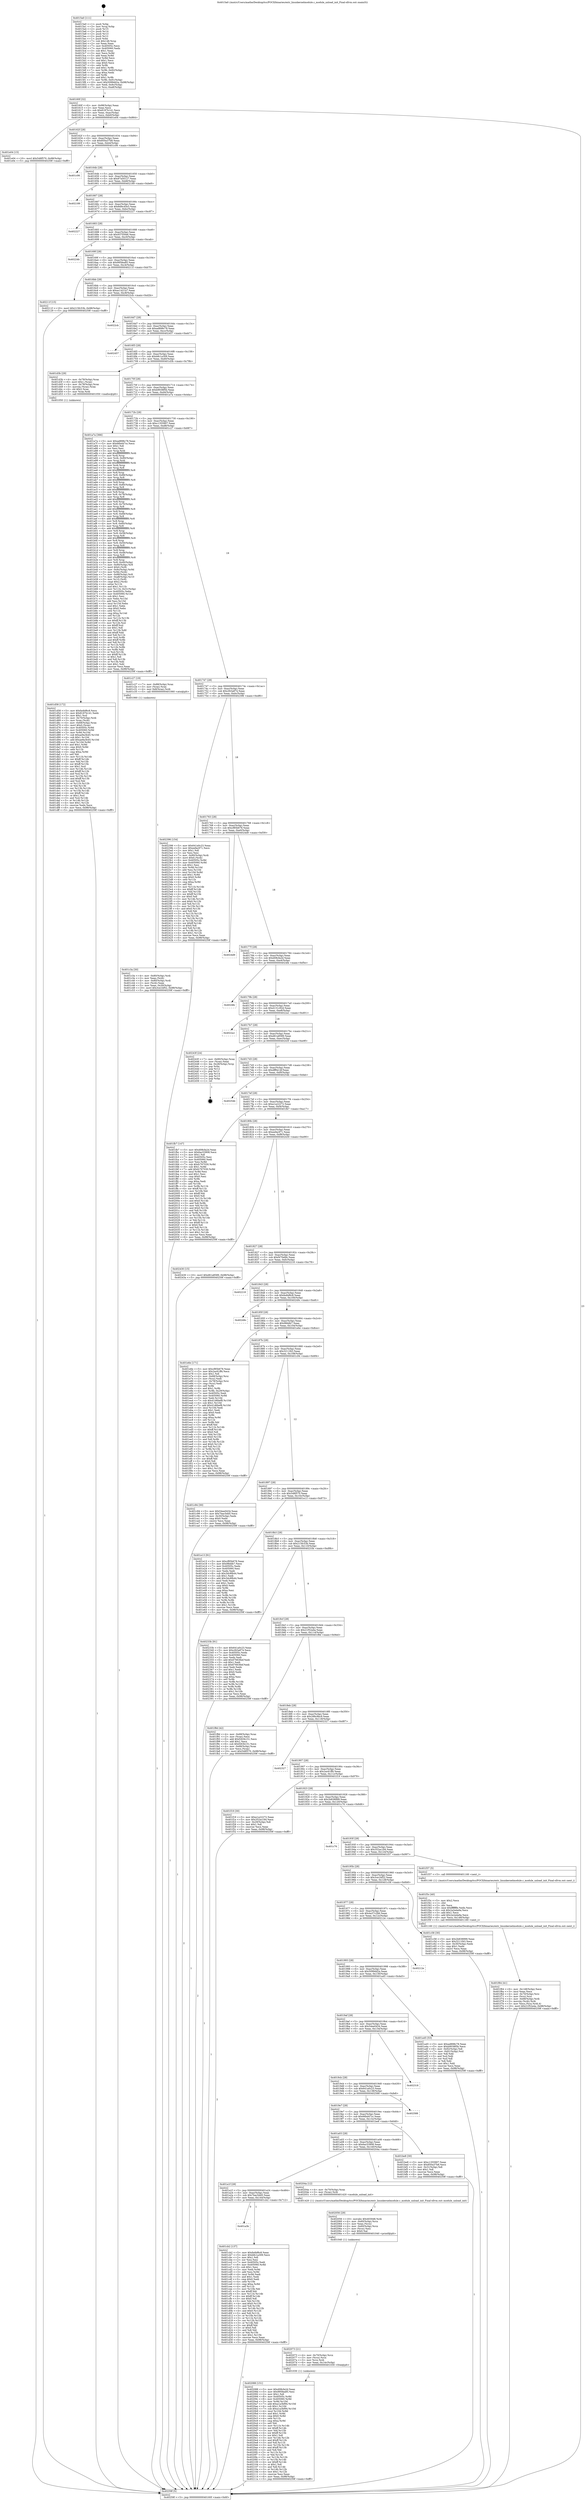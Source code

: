 digraph "0x4015a0" {
  label = "0x4015a0 (/mnt/c/Users/mathe/Desktop/tcc/POCII/binaries/extr_linuxkernelmodule.c_module_unload_init_Final-ollvm.out::main(0))"
  labelloc = "t"
  node[shape=record]

  Entry [label="",width=0.3,height=0.3,shape=circle,fillcolor=black,style=filled]
  "0x40160f" [label="{
     0x40160f [32]\l
     | [instrs]\l
     &nbsp;&nbsp;0x40160f \<+6\>: mov -0x98(%rbp),%eax\l
     &nbsp;&nbsp;0x401615 \<+2\>: mov %eax,%ecx\l
     &nbsp;&nbsp;0x401617 \<+6\>: sub $0x8187b141,%ecx\l
     &nbsp;&nbsp;0x40161d \<+6\>: mov %eax,-0xac(%rbp)\l
     &nbsp;&nbsp;0x401623 \<+6\>: mov %ecx,-0xb0(%rbp)\l
     &nbsp;&nbsp;0x401629 \<+6\>: je 0000000000401e04 \<main+0x864\>\l
  }"]
  "0x401e04" [label="{
     0x401e04 [15]\l
     | [instrs]\l
     &nbsp;&nbsp;0x401e04 \<+10\>: movl $0x548f570,-0x98(%rbp)\l
     &nbsp;&nbsp;0x401e0e \<+5\>: jmp 000000000040259f \<main+0xfff\>\l
  }"]
  "0x40162f" [label="{
     0x40162f [28]\l
     | [instrs]\l
     &nbsp;&nbsp;0x40162f \<+5\>: jmp 0000000000401634 \<main+0x94\>\l
     &nbsp;&nbsp;0x401634 \<+6\>: mov -0xac(%rbp),%eax\l
     &nbsp;&nbsp;0x40163a \<+5\>: sub $0x850a37b8,%eax\l
     &nbsp;&nbsp;0x40163f \<+6\>: mov %eax,-0xb4(%rbp)\l
     &nbsp;&nbsp;0x401645 \<+6\>: je 0000000000401c06 \<main+0x666\>\l
  }"]
  Exit [label="",width=0.3,height=0.3,shape=circle,fillcolor=black,style=filled,peripheries=2]
  "0x401c06" [label="{
     0x401c06\l
  }", style=dashed]
  "0x40164b" [label="{
     0x40164b [28]\l
     | [instrs]\l
     &nbsp;&nbsp;0x40164b \<+5\>: jmp 0000000000401650 \<main+0xb0\>\l
     &nbsp;&nbsp;0x401650 \<+6\>: mov -0xac(%rbp),%eax\l
     &nbsp;&nbsp;0x401656 \<+5\>: sub $0x87a50127,%eax\l
     &nbsp;&nbsp;0x40165b \<+6\>: mov %eax,-0xb8(%rbp)\l
     &nbsp;&nbsp;0x401661 \<+6\>: je 0000000000402189 \<main+0xbe9\>\l
  }"]
  "0x402088" [label="{
     0x402088 [151]\l
     | [instrs]\l
     &nbsp;&nbsp;0x402088 \<+5\>: mov $0xd08cfa2d,%eax\l
     &nbsp;&nbsp;0x40208d \<+5\>: mov $0x995fea85,%esi\l
     &nbsp;&nbsp;0x402092 \<+2\>: mov $0x1,%dl\l
     &nbsp;&nbsp;0x402094 \<+8\>: mov 0x40505c,%r8d\l
     &nbsp;&nbsp;0x40209c \<+8\>: mov 0x405060,%r9d\l
     &nbsp;&nbsp;0x4020a4 \<+3\>: mov %r8d,%r10d\l
     &nbsp;&nbsp;0x4020a7 \<+7\>: add $0xa1a3bf94,%r10d\l
     &nbsp;&nbsp;0x4020ae \<+4\>: sub $0x1,%r10d\l
     &nbsp;&nbsp;0x4020b2 \<+7\>: sub $0xa1a3bf94,%r10d\l
     &nbsp;&nbsp;0x4020b9 \<+4\>: imul %r10d,%r8d\l
     &nbsp;&nbsp;0x4020bd \<+4\>: and $0x1,%r8d\l
     &nbsp;&nbsp;0x4020c1 \<+4\>: cmp $0x0,%r8d\l
     &nbsp;&nbsp;0x4020c5 \<+4\>: sete %r11b\l
     &nbsp;&nbsp;0x4020c9 \<+4\>: cmp $0xa,%r9d\l
     &nbsp;&nbsp;0x4020cd \<+3\>: setl %bl\l
     &nbsp;&nbsp;0x4020d0 \<+3\>: mov %r11b,%r14b\l
     &nbsp;&nbsp;0x4020d3 \<+4\>: xor $0xff,%r14b\l
     &nbsp;&nbsp;0x4020d7 \<+3\>: mov %bl,%r15b\l
     &nbsp;&nbsp;0x4020da \<+4\>: xor $0xff,%r15b\l
     &nbsp;&nbsp;0x4020de \<+3\>: xor $0x1,%dl\l
     &nbsp;&nbsp;0x4020e1 \<+3\>: mov %r14b,%r12b\l
     &nbsp;&nbsp;0x4020e4 \<+4\>: and $0xff,%r12b\l
     &nbsp;&nbsp;0x4020e8 \<+3\>: and %dl,%r11b\l
     &nbsp;&nbsp;0x4020eb \<+3\>: mov %r15b,%r13b\l
     &nbsp;&nbsp;0x4020ee \<+4\>: and $0xff,%r13b\l
     &nbsp;&nbsp;0x4020f2 \<+2\>: and %dl,%bl\l
     &nbsp;&nbsp;0x4020f4 \<+3\>: or %r11b,%r12b\l
     &nbsp;&nbsp;0x4020f7 \<+3\>: or %bl,%r13b\l
     &nbsp;&nbsp;0x4020fa \<+3\>: xor %r13b,%r12b\l
     &nbsp;&nbsp;0x4020fd \<+3\>: or %r15b,%r14b\l
     &nbsp;&nbsp;0x402100 \<+4\>: xor $0xff,%r14b\l
     &nbsp;&nbsp;0x402104 \<+3\>: or $0x1,%dl\l
     &nbsp;&nbsp;0x402107 \<+3\>: and %dl,%r14b\l
     &nbsp;&nbsp;0x40210a \<+3\>: or %r14b,%r12b\l
     &nbsp;&nbsp;0x40210d \<+4\>: test $0x1,%r12b\l
     &nbsp;&nbsp;0x402111 \<+3\>: cmovne %esi,%eax\l
     &nbsp;&nbsp;0x402114 \<+6\>: mov %eax,-0x98(%rbp)\l
     &nbsp;&nbsp;0x40211a \<+5\>: jmp 000000000040259f \<main+0xfff\>\l
  }"]
  "0x402189" [label="{
     0x402189\l
  }", style=dashed]
  "0x401667" [label="{
     0x401667 [28]\l
     | [instrs]\l
     &nbsp;&nbsp;0x401667 \<+5\>: jmp 000000000040166c \<main+0xcc\>\l
     &nbsp;&nbsp;0x40166c \<+6\>: mov -0xac(%rbp),%eax\l
     &nbsp;&nbsp;0x401672 \<+5\>: sub $0x8d9c45e3,%eax\l
     &nbsp;&nbsp;0x401677 \<+6\>: mov %eax,-0xbc(%rbp)\l
     &nbsp;&nbsp;0x40167d \<+6\>: je 0000000000402227 \<main+0xc87\>\l
  }"]
  "0x402073" [label="{
     0x402073 [21]\l
     | [instrs]\l
     &nbsp;&nbsp;0x402073 \<+4\>: mov -0x70(%rbp),%rcx\l
     &nbsp;&nbsp;0x402077 \<+3\>: mov (%rcx),%rcx\l
     &nbsp;&nbsp;0x40207a \<+3\>: mov %rcx,%rdi\l
     &nbsp;&nbsp;0x40207d \<+6\>: mov %eax,-0x14c(%rbp)\l
     &nbsp;&nbsp;0x402083 \<+5\>: call 0000000000401030 \<free@plt\>\l
     | [calls]\l
     &nbsp;&nbsp;0x401030 \{1\} (unknown)\l
  }"]
  "0x402227" [label="{
     0x402227\l
  }", style=dashed]
  "0x401683" [label="{
     0x401683 [28]\l
     | [instrs]\l
     &nbsp;&nbsp;0x401683 \<+5\>: jmp 0000000000401688 \<main+0xe8\>\l
     &nbsp;&nbsp;0x401688 \<+6\>: mov -0xac(%rbp),%eax\l
     &nbsp;&nbsp;0x40168e \<+5\>: sub $0x937f30e6,%eax\l
     &nbsp;&nbsp;0x401693 \<+6\>: mov %eax,-0xc0(%rbp)\l
     &nbsp;&nbsp;0x401699 \<+6\>: je 000000000040224b \<main+0xcab\>\l
  }"]
  "0x402056" [label="{
     0x402056 [29]\l
     | [instrs]\l
     &nbsp;&nbsp;0x402056 \<+10\>: movabs $0x4030d6,%rdi\l
     &nbsp;&nbsp;0x402060 \<+4\>: mov -0x60(%rbp),%rcx\l
     &nbsp;&nbsp;0x402064 \<+2\>: mov %eax,(%rcx)\l
     &nbsp;&nbsp;0x402066 \<+4\>: mov -0x60(%rbp),%rcx\l
     &nbsp;&nbsp;0x40206a \<+2\>: mov (%rcx),%esi\l
     &nbsp;&nbsp;0x40206c \<+2\>: mov $0x0,%al\l
     &nbsp;&nbsp;0x40206e \<+5\>: call 0000000000401040 \<printf@plt\>\l
     | [calls]\l
     &nbsp;&nbsp;0x401040 \{1\} (unknown)\l
  }"]
  "0x40224b" [label="{
     0x40224b\l
  }", style=dashed]
  "0x40169f" [label="{
     0x40169f [28]\l
     | [instrs]\l
     &nbsp;&nbsp;0x40169f \<+5\>: jmp 00000000004016a4 \<main+0x104\>\l
     &nbsp;&nbsp;0x4016a4 \<+6\>: mov -0xac(%rbp),%eax\l
     &nbsp;&nbsp;0x4016aa \<+5\>: sub $0x995fea85,%eax\l
     &nbsp;&nbsp;0x4016af \<+6\>: mov %eax,-0xc4(%rbp)\l
     &nbsp;&nbsp;0x4016b5 \<+6\>: je 000000000040211f \<main+0xb7f\>\l
  }"]
  "0x401f64" [label="{
     0x401f64 [41]\l
     | [instrs]\l
     &nbsp;&nbsp;0x401f64 \<+6\>: mov -0x148(%rbp),%ecx\l
     &nbsp;&nbsp;0x401f6a \<+3\>: imul %eax,%ecx\l
     &nbsp;&nbsp;0x401f6d \<+4\>: mov -0x70(%rbp),%rsi\l
     &nbsp;&nbsp;0x401f71 \<+3\>: mov (%rsi),%rsi\l
     &nbsp;&nbsp;0x401f74 \<+4\>: mov -0x68(%rbp),%rdi\l
     &nbsp;&nbsp;0x401f78 \<+3\>: movslq (%rdi),%rdi\l
     &nbsp;&nbsp;0x401f7b \<+3\>: mov %ecx,(%rsi,%rdi,4)\l
     &nbsp;&nbsp;0x401f7e \<+10\>: movl $0x21f52a4a,-0x98(%rbp)\l
     &nbsp;&nbsp;0x401f88 \<+5\>: jmp 000000000040259f \<main+0xfff\>\l
  }"]
  "0x40211f" [label="{
     0x40211f [15]\l
     | [instrs]\l
     &nbsp;&nbsp;0x40211f \<+10\>: movl $0x215fc53b,-0x98(%rbp)\l
     &nbsp;&nbsp;0x402129 \<+5\>: jmp 000000000040259f \<main+0xfff\>\l
  }"]
  "0x4016bb" [label="{
     0x4016bb [28]\l
     | [instrs]\l
     &nbsp;&nbsp;0x4016bb \<+5\>: jmp 00000000004016c0 \<main+0x120\>\l
     &nbsp;&nbsp;0x4016c0 \<+6\>: mov -0xac(%rbp),%eax\l
     &nbsp;&nbsp;0x4016c6 \<+5\>: sub $0xac1421a7,%eax\l
     &nbsp;&nbsp;0x4016cb \<+6\>: mov %eax,-0xc8(%rbp)\l
     &nbsp;&nbsp;0x4016d1 \<+6\>: je 00000000004022cb \<main+0xd2b\>\l
  }"]
  "0x401f3c" [label="{
     0x401f3c [40]\l
     | [instrs]\l
     &nbsp;&nbsp;0x401f3c \<+5\>: mov $0x2,%ecx\l
     &nbsp;&nbsp;0x401f41 \<+1\>: cltd\l
     &nbsp;&nbsp;0x401f42 \<+2\>: idiv %ecx\l
     &nbsp;&nbsp;0x401f44 \<+6\>: imul $0xfffffffe,%edx,%ecx\l
     &nbsp;&nbsp;0x401f4a \<+6\>: sub $0x2a2eda9a,%ecx\l
     &nbsp;&nbsp;0x401f50 \<+3\>: add $0x1,%ecx\l
     &nbsp;&nbsp;0x401f53 \<+6\>: add $0x2a2eda9a,%ecx\l
     &nbsp;&nbsp;0x401f59 \<+6\>: mov %ecx,-0x148(%rbp)\l
     &nbsp;&nbsp;0x401f5f \<+5\>: call 0000000000401160 \<next_i\>\l
     | [calls]\l
     &nbsp;&nbsp;0x401160 \{1\} (/mnt/c/Users/mathe/Desktop/tcc/POCII/binaries/extr_linuxkernelmodule.c_module_unload_init_Final-ollvm.out::next_i)\l
  }"]
  "0x4022cb" [label="{
     0x4022cb\l
  }", style=dashed]
  "0x4016d7" [label="{
     0x4016d7 [28]\l
     | [instrs]\l
     &nbsp;&nbsp;0x4016d7 \<+5\>: jmp 00000000004016dc \<main+0x13c\>\l
     &nbsp;&nbsp;0x4016dc \<+6\>: mov -0xac(%rbp),%eax\l
     &nbsp;&nbsp;0x4016e2 \<+5\>: sub $0xad898c78,%eax\l
     &nbsp;&nbsp;0x4016e7 \<+6\>: mov %eax,-0xcc(%rbp)\l
     &nbsp;&nbsp;0x4016ed \<+6\>: je 0000000000402457 \<main+0xeb7\>\l
  }"]
  "0x401d58" [label="{
     0x401d58 [172]\l
     | [instrs]\l
     &nbsp;&nbsp;0x401d58 \<+5\>: mov $0xfa4bf6c8,%ecx\l
     &nbsp;&nbsp;0x401d5d \<+5\>: mov $0x8187b141,%edx\l
     &nbsp;&nbsp;0x401d62 \<+3\>: mov $0x1,%sil\l
     &nbsp;&nbsp;0x401d65 \<+4\>: mov -0x70(%rbp),%rdi\l
     &nbsp;&nbsp;0x401d69 \<+3\>: mov %rax,(%rdi)\l
     &nbsp;&nbsp;0x401d6c \<+4\>: mov -0x68(%rbp),%rax\l
     &nbsp;&nbsp;0x401d70 \<+6\>: movl $0x0,(%rax)\l
     &nbsp;&nbsp;0x401d76 \<+8\>: mov 0x40505c,%r8d\l
     &nbsp;&nbsp;0x401d7e \<+8\>: mov 0x405060,%r9d\l
     &nbsp;&nbsp;0x401d86 \<+3\>: mov %r8d,%r10d\l
     &nbsp;&nbsp;0x401d89 \<+7\>: sub $0xae9a3b45,%r10d\l
     &nbsp;&nbsp;0x401d90 \<+4\>: sub $0x1,%r10d\l
     &nbsp;&nbsp;0x401d94 \<+7\>: add $0xae9a3b45,%r10d\l
     &nbsp;&nbsp;0x401d9b \<+4\>: imul %r10d,%r8d\l
     &nbsp;&nbsp;0x401d9f \<+4\>: and $0x1,%r8d\l
     &nbsp;&nbsp;0x401da3 \<+4\>: cmp $0x0,%r8d\l
     &nbsp;&nbsp;0x401da7 \<+4\>: sete %r11b\l
     &nbsp;&nbsp;0x401dab \<+4\>: cmp $0xa,%r9d\l
     &nbsp;&nbsp;0x401daf \<+3\>: setl %bl\l
     &nbsp;&nbsp;0x401db2 \<+3\>: mov %r11b,%r14b\l
     &nbsp;&nbsp;0x401db5 \<+4\>: xor $0xff,%r14b\l
     &nbsp;&nbsp;0x401db9 \<+3\>: mov %bl,%r15b\l
     &nbsp;&nbsp;0x401dbc \<+4\>: xor $0xff,%r15b\l
     &nbsp;&nbsp;0x401dc0 \<+4\>: xor $0x1,%sil\l
     &nbsp;&nbsp;0x401dc4 \<+3\>: mov %r14b,%r12b\l
     &nbsp;&nbsp;0x401dc7 \<+4\>: and $0xff,%r12b\l
     &nbsp;&nbsp;0x401dcb \<+3\>: and %sil,%r11b\l
     &nbsp;&nbsp;0x401dce \<+3\>: mov %r15b,%r13b\l
     &nbsp;&nbsp;0x401dd1 \<+4\>: and $0xff,%r13b\l
     &nbsp;&nbsp;0x401dd5 \<+3\>: and %sil,%bl\l
     &nbsp;&nbsp;0x401dd8 \<+3\>: or %r11b,%r12b\l
     &nbsp;&nbsp;0x401ddb \<+3\>: or %bl,%r13b\l
     &nbsp;&nbsp;0x401dde \<+3\>: xor %r13b,%r12b\l
     &nbsp;&nbsp;0x401de1 \<+3\>: or %r15b,%r14b\l
     &nbsp;&nbsp;0x401de4 \<+4\>: xor $0xff,%r14b\l
     &nbsp;&nbsp;0x401de8 \<+4\>: or $0x1,%sil\l
     &nbsp;&nbsp;0x401dec \<+3\>: and %sil,%r14b\l
     &nbsp;&nbsp;0x401def \<+3\>: or %r14b,%r12b\l
     &nbsp;&nbsp;0x401df2 \<+4\>: test $0x1,%r12b\l
     &nbsp;&nbsp;0x401df6 \<+3\>: cmovne %edx,%ecx\l
     &nbsp;&nbsp;0x401df9 \<+6\>: mov %ecx,-0x98(%rbp)\l
     &nbsp;&nbsp;0x401dff \<+5\>: jmp 000000000040259f \<main+0xfff\>\l
  }"]
  "0x402457" [label="{
     0x402457\l
  }", style=dashed]
  "0x4016f3" [label="{
     0x4016f3 [28]\l
     | [instrs]\l
     &nbsp;&nbsp;0x4016f3 \<+5\>: jmp 00000000004016f8 \<main+0x158\>\l
     &nbsp;&nbsp;0x4016f8 \<+6\>: mov -0xac(%rbp),%eax\l
     &nbsp;&nbsp;0x4016fe \<+5\>: sub $0xb8c1a309,%eax\l
     &nbsp;&nbsp;0x401703 \<+6\>: mov %eax,-0xd0(%rbp)\l
     &nbsp;&nbsp;0x401709 \<+6\>: je 0000000000401d3b \<main+0x79b\>\l
  }"]
  "0x401a3b" [label="{
     0x401a3b\l
  }", style=dashed]
  "0x401d3b" [label="{
     0x401d3b [29]\l
     | [instrs]\l
     &nbsp;&nbsp;0x401d3b \<+4\>: mov -0x78(%rbp),%rax\l
     &nbsp;&nbsp;0x401d3f \<+6\>: movl $0x1,(%rax)\l
     &nbsp;&nbsp;0x401d45 \<+4\>: mov -0x78(%rbp),%rax\l
     &nbsp;&nbsp;0x401d49 \<+3\>: movslq (%rax),%rax\l
     &nbsp;&nbsp;0x401d4c \<+4\>: shl $0x2,%rax\l
     &nbsp;&nbsp;0x401d50 \<+3\>: mov %rax,%rdi\l
     &nbsp;&nbsp;0x401d53 \<+5\>: call 0000000000401050 \<malloc@plt\>\l
     | [calls]\l
     &nbsp;&nbsp;0x401050 \{1\} (unknown)\l
  }"]
  "0x40170f" [label="{
     0x40170f [28]\l
     | [instrs]\l
     &nbsp;&nbsp;0x40170f \<+5\>: jmp 0000000000401714 \<main+0x174\>\l
     &nbsp;&nbsp;0x401714 \<+6\>: mov -0xac(%rbp),%eax\l
     &nbsp;&nbsp;0x40171a \<+5\>: sub $0xb9038f5b,%eax\l
     &nbsp;&nbsp;0x40171f \<+6\>: mov %eax,-0xd4(%rbp)\l
     &nbsp;&nbsp;0x401725 \<+6\>: je 0000000000401a7a \<main+0x4da\>\l
  }"]
  "0x401cb2" [label="{
     0x401cb2 [137]\l
     | [instrs]\l
     &nbsp;&nbsp;0x401cb2 \<+5\>: mov $0xfa4bf6c8,%eax\l
     &nbsp;&nbsp;0x401cb7 \<+5\>: mov $0xb8c1a309,%ecx\l
     &nbsp;&nbsp;0x401cbc \<+2\>: mov $0x1,%dl\l
     &nbsp;&nbsp;0x401cbe \<+2\>: xor %esi,%esi\l
     &nbsp;&nbsp;0x401cc0 \<+7\>: mov 0x40505c,%edi\l
     &nbsp;&nbsp;0x401cc7 \<+8\>: mov 0x405060,%r8d\l
     &nbsp;&nbsp;0x401ccf \<+3\>: sub $0x1,%esi\l
     &nbsp;&nbsp;0x401cd2 \<+3\>: mov %edi,%r9d\l
     &nbsp;&nbsp;0x401cd5 \<+3\>: add %esi,%r9d\l
     &nbsp;&nbsp;0x401cd8 \<+4\>: imul %r9d,%edi\l
     &nbsp;&nbsp;0x401cdc \<+3\>: and $0x1,%edi\l
     &nbsp;&nbsp;0x401cdf \<+3\>: cmp $0x0,%edi\l
     &nbsp;&nbsp;0x401ce2 \<+4\>: sete %r10b\l
     &nbsp;&nbsp;0x401ce6 \<+4\>: cmp $0xa,%r8d\l
     &nbsp;&nbsp;0x401cea \<+4\>: setl %r11b\l
     &nbsp;&nbsp;0x401cee \<+3\>: mov %r10b,%bl\l
     &nbsp;&nbsp;0x401cf1 \<+3\>: xor $0xff,%bl\l
     &nbsp;&nbsp;0x401cf4 \<+3\>: mov %r11b,%r14b\l
     &nbsp;&nbsp;0x401cf7 \<+4\>: xor $0xff,%r14b\l
     &nbsp;&nbsp;0x401cfb \<+3\>: xor $0x0,%dl\l
     &nbsp;&nbsp;0x401cfe \<+3\>: mov %bl,%r15b\l
     &nbsp;&nbsp;0x401d01 \<+4\>: and $0x0,%r15b\l
     &nbsp;&nbsp;0x401d05 \<+3\>: and %dl,%r10b\l
     &nbsp;&nbsp;0x401d08 \<+3\>: mov %r14b,%r12b\l
     &nbsp;&nbsp;0x401d0b \<+4\>: and $0x0,%r12b\l
     &nbsp;&nbsp;0x401d0f \<+3\>: and %dl,%r11b\l
     &nbsp;&nbsp;0x401d12 \<+3\>: or %r10b,%r15b\l
     &nbsp;&nbsp;0x401d15 \<+3\>: or %r11b,%r12b\l
     &nbsp;&nbsp;0x401d18 \<+3\>: xor %r12b,%r15b\l
     &nbsp;&nbsp;0x401d1b \<+3\>: or %r14b,%bl\l
     &nbsp;&nbsp;0x401d1e \<+3\>: xor $0xff,%bl\l
     &nbsp;&nbsp;0x401d21 \<+3\>: or $0x0,%dl\l
     &nbsp;&nbsp;0x401d24 \<+2\>: and %dl,%bl\l
     &nbsp;&nbsp;0x401d26 \<+3\>: or %bl,%r15b\l
     &nbsp;&nbsp;0x401d29 \<+4\>: test $0x1,%r15b\l
     &nbsp;&nbsp;0x401d2d \<+3\>: cmovne %ecx,%eax\l
     &nbsp;&nbsp;0x401d30 \<+6\>: mov %eax,-0x98(%rbp)\l
     &nbsp;&nbsp;0x401d36 \<+5\>: jmp 000000000040259f \<main+0xfff\>\l
  }"]
  "0x401a7a" [label="{
     0x401a7a [366]\l
     | [instrs]\l
     &nbsp;&nbsp;0x401a7a \<+5\>: mov $0xad898c78,%eax\l
     &nbsp;&nbsp;0x401a7f \<+5\>: mov $0x66bd47cc,%ecx\l
     &nbsp;&nbsp;0x401a84 \<+2\>: mov $0x1,%dl\l
     &nbsp;&nbsp;0x401a86 \<+2\>: xor %esi,%esi\l
     &nbsp;&nbsp;0x401a88 \<+3\>: mov %rsp,%rdi\l
     &nbsp;&nbsp;0x401a8b \<+4\>: add $0xfffffffffffffff0,%rdi\l
     &nbsp;&nbsp;0x401a8f \<+3\>: mov %rdi,%rsp\l
     &nbsp;&nbsp;0x401a92 \<+7\>: mov %rdi,-0x90(%rbp)\l
     &nbsp;&nbsp;0x401a99 \<+3\>: mov %rsp,%rdi\l
     &nbsp;&nbsp;0x401a9c \<+4\>: add $0xfffffffffffffff0,%rdi\l
     &nbsp;&nbsp;0x401aa0 \<+3\>: mov %rdi,%rsp\l
     &nbsp;&nbsp;0x401aa3 \<+3\>: mov %rsp,%r8\l
     &nbsp;&nbsp;0x401aa6 \<+4\>: add $0xfffffffffffffff0,%r8\l
     &nbsp;&nbsp;0x401aaa \<+3\>: mov %r8,%rsp\l
     &nbsp;&nbsp;0x401aad \<+7\>: mov %r8,-0x88(%rbp)\l
     &nbsp;&nbsp;0x401ab4 \<+3\>: mov %rsp,%r8\l
     &nbsp;&nbsp;0x401ab7 \<+4\>: add $0xfffffffffffffff0,%r8\l
     &nbsp;&nbsp;0x401abb \<+3\>: mov %r8,%rsp\l
     &nbsp;&nbsp;0x401abe \<+4\>: mov %r8,-0x80(%rbp)\l
     &nbsp;&nbsp;0x401ac2 \<+3\>: mov %rsp,%r8\l
     &nbsp;&nbsp;0x401ac5 \<+4\>: add $0xfffffffffffffff0,%r8\l
     &nbsp;&nbsp;0x401ac9 \<+3\>: mov %r8,%rsp\l
     &nbsp;&nbsp;0x401acc \<+4\>: mov %r8,-0x78(%rbp)\l
     &nbsp;&nbsp;0x401ad0 \<+3\>: mov %rsp,%r8\l
     &nbsp;&nbsp;0x401ad3 \<+4\>: add $0xfffffffffffffff0,%r8\l
     &nbsp;&nbsp;0x401ad7 \<+3\>: mov %r8,%rsp\l
     &nbsp;&nbsp;0x401ada \<+4\>: mov %r8,-0x70(%rbp)\l
     &nbsp;&nbsp;0x401ade \<+3\>: mov %rsp,%r8\l
     &nbsp;&nbsp;0x401ae1 \<+4\>: add $0xfffffffffffffff0,%r8\l
     &nbsp;&nbsp;0x401ae5 \<+3\>: mov %r8,%rsp\l
     &nbsp;&nbsp;0x401ae8 \<+4\>: mov %r8,-0x68(%rbp)\l
     &nbsp;&nbsp;0x401aec \<+3\>: mov %rsp,%r8\l
     &nbsp;&nbsp;0x401aef \<+4\>: add $0xfffffffffffffff0,%r8\l
     &nbsp;&nbsp;0x401af3 \<+3\>: mov %r8,%rsp\l
     &nbsp;&nbsp;0x401af6 \<+4\>: mov %r8,-0x60(%rbp)\l
     &nbsp;&nbsp;0x401afa \<+3\>: mov %rsp,%r8\l
     &nbsp;&nbsp;0x401afd \<+4\>: add $0xfffffffffffffff0,%r8\l
     &nbsp;&nbsp;0x401b01 \<+3\>: mov %r8,%rsp\l
     &nbsp;&nbsp;0x401b04 \<+4\>: mov %r8,-0x58(%rbp)\l
     &nbsp;&nbsp;0x401b08 \<+3\>: mov %rsp,%r8\l
     &nbsp;&nbsp;0x401b0b \<+4\>: add $0xfffffffffffffff0,%r8\l
     &nbsp;&nbsp;0x401b0f \<+3\>: mov %r8,%rsp\l
     &nbsp;&nbsp;0x401b12 \<+4\>: mov %r8,-0x50(%rbp)\l
     &nbsp;&nbsp;0x401b16 \<+3\>: mov %rsp,%r8\l
     &nbsp;&nbsp;0x401b19 \<+4\>: add $0xfffffffffffffff0,%r8\l
     &nbsp;&nbsp;0x401b1d \<+3\>: mov %r8,%rsp\l
     &nbsp;&nbsp;0x401b20 \<+4\>: mov %r8,-0x48(%rbp)\l
     &nbsp;&nbsp;0x401b24 \<+3\>: mov %rsp,%r8\l
     &nbsp;&nbsp;0x401b27 \<+4\>: add $0xfffffffffffffff0,%r8\l
     &nbsp;&nbsp;0x401b2b \<+3\>: mov %r8,%rsp\l
     &nbsp;&nbsp;0x401b2e \<+4\>: mov %r8,-0x40(%rbp)\l
     &nbsp;&nbsp;0x401b32 \<+7\>: mov -0x90(%rbp),%r8\l
     &nbsp;&nbsp;0x401b39 \<+7\>: movl $0x0,(%r8)\l
     &nbsp;&nbsp;0x401b40 \<+7\>: mov -0x9c(%rbp),%r9d\l
     &nbsp;&nbsp;0x401b47 \<+3\>: mov %r9d,(%rdi)\l
     &nbsp;&nbsp;0x401b4a \<+7\>: mov -0x88(%rbp),%r8\l
     &nbsp;&nbsp;0x401b51 \<+7\>: mov -0xa8(%rbp),%r10\l
     &nbsp;&nbsp;0x401b58 \<+3\>: mov %r10,(%r8)\l
     &nbsp;&nbsp;0x401b5b \<+3\>: cmpl $0x2,(%rdi)\l
     &nbsp;&nbsp;0x401b5e \<+4\>: setne %r11b\l
     &nbsp;&nbsp;0x401b62 \<+4\>: and $0x1,%r11b\l
     &nbsp;&nbsp;0x401b66 \<+4\>: mov %r11b,-0x31(%rbp)\l
     &nbsp;&nbsp;0x401b6a \<+7\>: mov 0x40505c,%ebx\l
     &nbsp;&nbsp;0x401b71 \<+8\>: mov 0x405060,%r14d\l
     &nbsp;&nbsp;0x401b79 \<+3\>: sub $0x1,%esi\l
     &nbsp;&nbsp;0x401b7c \<+3\>: mov %ebx,%r15d\l
     &nbsp;&nbsp;0x401b7f \<+3\>: add %esi,%r15d\l
     &nbsp;&nbsp;0x401b82 \<+4\>: imul %r15d,%ebx\l
     &nbsp;&nbsp;0x401b86 \<+3\>: and $0x1,%ebx\l
     &nbsp;&nbsp;0x401b89 \<+3\>: cmp $0x0,%ebx\l
     &nbsp;&nbsp;0x401b8c \<+4\>: sete %r11b\l
     &nbsp;&nbsp;0x401b90 \<+4\>: cmp $0xa,%r14d\l
     &nbsp;&nbsp;0x401b94 \<+4\>: setl %r12b\l
     &nbsp;&nbsp;0x401b98 \<+3\>: mov %r11b,%r13b\l
     &nbsp;&nbsp;0x401b9b \<+4\>: xor $0xff,%r13b\l
     &nbsp;&nbsp;0x401b9f \<+3\>: mov %r12b,%sil\l
     &nbsp;&nbsp;0x401ba2 \<+4\>: xor $0xff,%sil\l
     &nbsp;&nbsp;0x401ba6 \<+3\>: xor $0x1,%dl\l
     &nbsp;&nbsp;0x401ba9 \<+3\>: mov %r13b,%dil\l
     &nbsp;&nbsp;0x401bac \<+4\>: and $0xff,%dil\l
     &nbsp;&nbsp;0x401bb0 \<+3\>: and %dl,%r11b\l
     &nbsp;&nbsp;0x401bb3 \<+3\>: mov %sil,%r8b\l
     &nbsp;&nbsp;0x401bb6 \<+4\>: and $0xff,%r8b\l
     &nbsp;&nbsp;0x401bba \<+3\>: and %dl,%r12b\l
     &nbsp;&nbsp;0x401bbd \<+3\>: or %r11b,%dil\l
     &nbsp;&nbsp;0x401bc0 \<+3\>: or %r12b,%r8b\l
     &nbsp;&nbsp;0x401bc3 \<+3\>: xor %r8b,%dil\l
     &nbsp;&nbsp;0x401bc6 \<+3\>: or %sil,%r13b\l
     &nbsp;&nbsp;0x401bc9 \<+4\>: xor $0xff,%r13b\l
     &nbsp;&nbsp;0x401bcd \<+3\>: or $0x1,%dl\l
     &nbsp;&nbsp;0x401bd0 \<+3\>: and %dl,%r13b\l
     &nbsp;&nbsp;0x401bd3 \<+3\>: or %r13b,%dil\l
     &nbsp;&nbsp;0x401bd6 \<+4\>: test $0x1,%dil\l
     &nbsp;&nbsp;0x401bda \<+3\>: cmovne %ecx,%eax\l
     &nbsp;&nbsp;0x401bdd \<+6\>: mov %eax,-0x98(%rbp)\l
     &nbsp;&nbsp;0x401be3 \<+5\>: jmp 000000000040259f \<main+0xfff\>\l
  }"]
  "0x40172b" [label="{
     0x40172b [28]\l
     | [instrs]\l
     &nbsp;&nbsp;0x40172b \<+5\>: jmp 0000000000401730 \<main+0x190\>\l
     &nbsp;&nbsp;0x401730 \<+6\>: mov -0xac(%rbp),%eax\l
     &nbsp;&nbsp;0x401736 \<+5\>: sub $0xc1355907,%eax\l
     &nbsp;&nbsp;0x40173b \<+6\>: mov %eax,-0xd8(%rbp)\l
     &nbsp;&nbsp;0x401741 \<+6\>: je 0000000000401c27 \<main+0x687\>\l
  }"]
  "0x401a1f" [label="{
     0x401a1f [28]\l
     | [instrs]\l
     &nbsp;&nbsp;0x401a1f \<+5\>: jmp 0000000000401a24 \<main+0x484\>\l
     &nbsp;&nbsp;0x401a24 \<+6\>: mov -0xac(%rbp),%eax\l
     &nbsp;&nbsp;0x401a2a \<+5\>: sub $0x7bac5dd5,%eax\l
     &nbsp;&nbsp;0x401a2f \<+6\>: mov %eax,-0x144(%rbp)\l
     &nbsp;&nbsp;0x401a35 \<+6\>: je 0000000000401cb2 \<main+0x712\>\l
  }"]
  "0x401c27" [label="{
     0x401c27 [19]\l
     | [instrs]\l
     &nbsp;&nbsp;0x401c27 \<+7\>: mov -0x88(%rbp),%rax\l
     &nbsp;&nbsp;0x401c2e \<+3\>: mov (%rax),%rax\l
     &nbsp;&nbsp;0x401c31 \<+4\>: mov 0x8(%rax),%rdi\l
     &nbsp;&nbsp;0x401c35 \<+5\>: call 0000000000401060 \<atoi@plt\>\l
     | [calls]\l
     &nbsp;&nbsp;0x401060 \{1\} (unknown)\l
  }"]
  "0x401747" [label="{
     0x401747 [28]\l
     | [instrs]\l
     &nbsp;&nbsp;0x401747 \<+5\>: jmp 000000000040174c \<main+0x1ac\>\l
     &nbsp;&nbsp;0x40174c \<+6\>: mov -0xac(%rbp),%eax\l
     &nbsp;&nbsp;0x401752 \<+5\>: sub $0xcf43a874,%eax\l
     &nbsp;&nbsp;0x401757 \<+6\>: mov %eax,-0xdc(%rbp)\l
     &nbsp;&nbsp;0x40175d \<+6\>: je 0000000000402396 \<main+0xdf6\>\l
  }"]
  "0x40204a" [label="{
     0x40204a [12]\l
     | [instrs]\l
     &nbsp;&nbsp;0x40204a \<+4\>: mov -0x70(%rbp),%rax\l
     &nbsp;&nbsp;0x40204e \<+3\>: mov (%rax),%rdi\l
     &nbsp;&nbsp;0x402051 \<+5\>: call 0000000000401420 \<module_unload_init\>\l
     | [calls]\l
     &nbsp;&nbsp;0x401420 \{1\} (/mnt/c/Users/mathe/Desktop/tcc/POCII/binaries/extr_linuxkernelmodule.c_module_unload_init_Final-ollvm.out::module_unload_init)\l
  }"]
  "0x402396" [label="{
     0x402396 [154]\l
     | [instrs]\l
     &nbsp;&nbsp;0x402396 \<+5\>: mov $0x641a0c23,%eax\l
     &nbsp;&nbsp;0x40239b \<+5\>: mov $0xeefac971,%ecx\l
     &nbsp;&nbsp;0x4023a0 \<+2\>: mov $0x1,%dl\l
     &nbsp;&nbsp;0x4023a2 \<+2\>: xor %esi,%esi\l
     &nbsp;&nbsp;0x4023a4 \<+7\>: mov -0x90(%rbp),%rdi\l
     &nbsp;&nbsp;0x4023ab \<+6\>: movl $0x0,(%rdi)\l
     &nbsp;&nbsp;0x4023b1 \<+8\>: mov 0x40505c,%r8d\l
     &nbsp;&nbsp;0x4023b9 \<+8\>: mov 0x405060,%r9d\l
     &nbsp;&nbsp;0x4023c1 \<+3\>: sub $0x1,%esi\l
     &nbsp;&nbsp;0x4023c4 \<+3\>: mov %r8d,%r10d\l
     &nbsp;&nbsp;0x4023c7 \<+3\>: add %esi,%r10d\l
     &nbsp;&nbsp;0x4023ca \<+4\>: imul %r10d,%r8d\l
     &nbsp;&nbsp;0x4023ce \<+4\>: and $0x1,%r8d\l
     &nbsp;&nbsp;0x4023d2 \<+4\>: cmp $0x0,%r8d\l
     &nbsp;&nbsp;0x4023d6 \<+4\>: sete %r11b\l
     &nbsp;&nbsp;0x4023da \<+4\>: cmp $0xa,%r9d\l
     &nbsp;&nbsp;0x4023de \<+3\>: setl %bl\l
     &nbsp;&nbsp;0x4023e1 \<+3\>: mov %r11b,%r14b\l
     &nbsp;&nbsp;0x4023e4 \<+4\>: xor $0xff,%r14b\l
     &nbsp;&nbsp;0x4023e8 \<+3\>: mov %bl,%r15b\l
     &nbsp;&nbsp;0x4023eb \<+4\>: xor $0xff,%r15b\l
     &nbsp;&nbsp;0x4023ef \<+3\>: xor $0x0,%dl\l
     &nbsp;&nbsp;0x4023f2 \<+3\>: mov %r14b,%r12b\l
     &nbsp;&nbsp;0x4023f5 \<+4\>: and $0x0,%r12b\l
     &nbsp;&nbsp;0x4023f9 \<+3\>: and %dl,%r11b\l
     &nbsp;&nbsp;0x4023fc \<+3\>: mov %r15b,%r13b\l
     &nbsp;&nbsp;0x4023ff \<+4\>: and $0x0,%r13b\l
     &nbsp;&nbsp;0x402403 \<+2\>: and %dl,%bl\l
     &nbsp;&nbsp;0x402405 \<+3\>: or %r11b,%r12b\l
     &nbsp;&nbsp;0x402408 \<+3\>: or %bl,%r13b\l
     &nbsp;&nbsp;0x40240b \<+3\>: xor %r13b,%r12b\l
     &nbsp;&nbsp;0x40240e \<+3\>: or %r15b,%r14b\l
     &nbsp;&nbsp;0x402411 \<+4\>: xor $0xff,%r14b\l
     &nbsp;&nbsp;0x402415 \<+3\>: or $0x0,%dl\l
     &nbsp;&nbsp;0x402418 \<+3\>: and %dl,%r14b\l
     &nbsp;&nbsp;0x40241b \<+3\>: or %r14b,%r12b\l
     &nbsp;&nbsp;0x40241e \<+4\>: test $0x1,%r12b\l
     &nbsp;&nbsp;0x402422 \<+3\>: cmovne %ecx,%eax\l
     &nbsp;&nbsp;0x402425 \<+6\>: mov %eax,-0x98(%rbp)\l
     &nbsp;&nbsp;0x40242b \<+5\>: jmp 000000000040259f \<main+0xfff\>\l
  }"]
  "0x401763" [label="{
     0x401763 [28]\l
     | [instrs]\l
     &nbsp;&nbsp;0x401763 \<+5\>: jmp 0000000000401768 \<main+0x1c8\>\l
     &nbsp;&nbsp;0x401768 \<+6\>: mov -0xac(%rbp),%eax\l
     &nbsp;&nbsp;0x40176e \<+5\>: sub $0xcf85b678,%eax\l
     &nbsp;&nbsp;0x401773 \<+6\>: mov %eax,-0xe0(%rbp)\l
     &nbsp;&nbsp;0x401779 \<+6\>: je 00000000004024d9 \<main+0xf39\>\l
  }"]
  "0x401c3a" [label="{
     0x401c3a [30]\l
     | [instrs]\l
     &nbsp;&nbsp;0x401c3a \<+4\>: mov -0x80(%rbp),%rdi\l
     &nbsp;&nbsp;0x401c3e \<+2\>: mov %eax,(%rdi)\l
     &nbsp;&nbsp;0x401c40 \<+4\>: mov -0x80(%rbp),%rdi\l
     &nbsp;&nbsp;0x401c44 \<+2\>: mov (%rdi),%eax\l
     &nbsp;&nbsp;0x401c46 \<+3\>: mov %eax,-0x30(%rbp)\l
     &nbsp;&nbsp;0x401c49 \<+10\>: movl $0x3ce1bf52,-0x98(%rbp)\l
     &nbsp;&nbsp;0x401c53 \<+5\>: jmp 000000000040259f \<main+0xfff\>\l
  }"]
  "0x4024d9" [label="{
     0x4024d9\l
  }", style=dashed]
  "0x40177f" [label="{
     0x40177f [28]\l
     | [instrs]\l
     &nbsp;&nbsp;0x40177f \<+5\>: jmp 0000000000401784 \<main+0x1e4\>\l
     &nbsp;&nbsp;0x401784 \<+6\>: mov -0xac(%rbp),%eax\l
     &nbsp;&nbsp;0x40178a \<+5\>: sub $0xd08cfa2d,%eax\l
     &nbsp;&nbsp;0x40178f \<+6\>: mov %eax,-0xe4(%rbp)\l
     &nbsp;&nbsp;0x401795 \<+6\>: je 00000000004024fe \<main+0xf5e\>\l
  }"]
  "0x401a03" [label="{
     0x401a03 [28]\l
     | [instrs]\l
     &nbsp;&nbsp;0x401a03 \<+5\>: jmp 0000000000401a08 \<main+0x468\>\l
     &nbsp;&nbsp;0x401a08 \<+6\>: mov -0xac(%rbp),%eax\l
     &nbsp;&nbsp;0x401a0e \<+5\>: sub $0x6ac53908,%eax\l
     &nbsp;&nbsp;0x401a13 \<+6\>: mov %eax,-0x140(%rbp)\l
     &nbsp;&nbsp;0x401a19 \<+6\>: je 000000000040204a \<main+0xaaa\>\l
  }"]
  "0x4024fe" [label="{
     0x4024fe\l
  }", style=dashed]
  "0x40179b" [label="{
     0x40179b [28]\l
     | [instrs]\l
     &nbsp;&nbsp;0x40179b \<+5\>: jmp 00000000004017a0 \<main+0x200\>\l
     &nbsp;&nbsp;0x4017a0 \<+6\>: mov -0xac(%rbp),%eax\l
     &nbsp;&nbsp;0x4017a6 \<+5\>: sub $0xd131c92d,%eax\l
     &nbsp;&nbsp;0x4017ab \<+6\>: mov %eax,-0xe8(%rbp)\l
     &nbsp;&nbsp;0x4017b1 \<+6\>: je 00000000004022a1 \<main+0xd01\>\l
  }"]
  "0x401be8" [label="{
     0x401be8 [30]\l
     | [instrs]\l
     &nbsp;&nbsp;0x401be8 \<+5\>: mov $0xc1355907,%eax\l
     &nbsp;&nbsp;0x401bed \<+5\>: mov $0x850a37b8,%ecx\l
     &nbsp;&nbsp;0x401bf2 \<+3\>: mov -0x31(%rbp),%dl\l
     &nbsp;&nbsp;0x401bf5 \<+3\>: test $0x1,%dl\l
     &nbsp;&nbsp;0x401bf8 \<+3\>: cmovne %ecx,%eax\l
     &nbsp;&nbsp;0x401bfb \<+6\>: mov %eax,-0x98(%rbp)\l
     &nbsp;&nbsp;0x401c01 \<+5\>: jmp 000000000040259f \<main+0xfff\>\l
  }"]
  "0x4022a1" [label="{
     0x4022a1\l
  }", style=dashed]
  "0x4017b7" [label="{
     0x4017b7 [28]\l
     | [instrs]\l
     &nbsp;&nbsp;0x4017b7 \<+5\>: jmp 00000000004017bc \<main+0x21c\>\l
     &nbsp;&nbsp;0x4017bc \<+6\>: mov -0xac(%rbp),%eax\l
     &nbsp;&nbsp;0x4017c2 \<+5\>: sub $0xd61a8589,%eax\l
     &nbsp;&nbsp;0x4017c7 \<+6\>: mov %eax,-0xec(%rbp)\l
     &nbsp;&nbsp;0x4017cd \<+6\>: je 000000000040243f \<main+0xe9f\>\l
  }"]
  "0x4019e7" [label="{
     0x4019e7 [28]\l
     | [instrs]\l
     &nbsp;&nbsp;0x4019e7 \<+5\>: jmp 00000000004019ec \<main+0x44c\>\l
     &nbsp;&nbsp;0x4019ec \<+6\>: mov -0xac(%rbp),%eax\l
     &nbsp;&nbsp;0x4019f2 \<+5\>: sub $0x66bd47cc,%eax\l
     &nbsp;&nbsp;0x4019f7 \<+6\>: mov %eax,-0x13c(%rbp)\l
     &nbsp;&nbsp;0x4019fd \<+6\>: je 0000000000401be8 \<main+0x648\>\l
  }"]
  "0x40243f" [label="{
     0x40243f [24]\l
     | [instrs]\l
     &nbsp;&nbsp;0x40243f \<+7\>: mov -0x90(%rbp),%rax\l
     &nbsp;&nbsp;0x402446 \<+2\>: mov (%rax),%eax\l
     &nbsp;&nbsp;0x402448 \<+4\>: lea -0x28(%rbp),%rsp\l
     &nbsp;&nbsp;0x40244c \<+1\>: pop %rbx\l
     &nbsp;&nbsp;0x40244d \<+2\>: pop %r12\l
     &nbsp;&nbsp;0x40244f \<+2\>: pop %r13\l
     &nbsp;&nbsp;0x402451 \<+2\>: pop %r14\l
     &nbsp;&nbsp;0x402453 \<+2\>: pop %r15\l
     &nbsp;&nbsp;0x402455 \<+1\>: pop %rbp\l
     &nbsp;&nbsp;0x402456 \<+1\>: ret\l
  }"]
  "0x4017d3" [label="{
     0x4017d3 [28]\l
     | [instrs]\l
     &nbsp;&nbsp;0x4017d3 \<+5\>: jmp 00000000004017d8 \<main+0x238\>\l
     &nbsp;&nbsp;0x4017d8 \<+6\>: mov -0xac(%rbp),%eax\l
     &nbsp;&nbsp;0x4017de \<+5\>: sub $0xdff0e14f,%eax\l
     &nbsp;&nbsp;0x4017e3 \<+6\>: mov %eax,-0xf0(%rbp)\l
     &nbsp;&nbsp;0x4017e9 \<+6\>: je 000000000040254b \<main+0xfab\>\l
  }"]
  "0x402588" [label="{
     0x402588\l
  }", style=dashed]
  "0x40254b" [label="{
     0x40254b\l
  }", style=dashed]
  "0x4017ef" [label="{
     0x4017ef [28]\l
     | [instrs]\l
     &nbsp;&nbsp;0x4017ef \<+5\>: jmp 00000000004017f4 \<main+0x254\>\l
     &nbsp;&nbsp;0x4017f4 \<+6\>: mov -0xac(%rbp),%eax\l
     &nbsp;&nbsp;0x4017fa \<+5\>: sub $0xe1a22272,%eax\l
     &nbsp;&nbsp;0x4017ff \<+6\>: mov %eax,-0xf4(%rbp)\l
     &nbsp;&nbsp;0x401805 \<+6\>: je 0000000000401fb7 \<main+0xa17\>\l
  }"]
  "0x4019cb" [label="{
     0x4019cb [28]\l
     | [instrs]\l
     &nbsp;&nbsp;0x4019cb \<+5\>: jmp 00000000004019d0 \<main+0x430\>\l
     &nbsp;&nbsp;0x4019d0 \<+6\>: mov -0xac(%rbp),%eax\l
     &nbsp;&nbsp;0x4019d6 \<+5\>: sub $0x641a0c23,%eax\l
     &nbsp;&nbsp;0x4019db \<+6\>: mov %eax,-0x138(%rbp)\l
     &nbsp;&nbsp;0x4019e1 \<+6\>: je 0000000000402588 \<main+0xfe8\>\l
  }"]
  "0x401fb7" [label="{
     0x401fb7 [147]\l
     | [instrs]\l
     &nbsp;&nbsp;0x401fb7 \<+5\>: mov $0xd08cfa2d,%eax\l
     &nbsp;&nbsp;0x401fbc \<+5\>: mov $0x6ac53908,%ecx\l
     &nbsp;&nbsp;0x401fc1 \<+2\>: mov $0x1,%dl\l
     &nbsp;&nbsp;0x401fc3 \<+7\>: mov 0x40505c,%esi\l
     &nbsp;&nbsp;0x401fca \<+7\>: mov 0x405060,%edi\l
     &nbsp;&nbsp;0x401fd1 \<+3\>: mov %esi,%r8d\l
     &nbsp;&nbsp;0x401fd4 \<+7\>: sub $0xfc767030,%r8d\l
     &nbsp;&nbsp;0x401fdb \<+4\>: sub $0x1,%r8d\l
     &nbsp;&nbsp;0x401fdf \<+7\>: add $0xfc767030,%r8d\l
     &nbsp;&nbsp;0x401fe6 \<+4\>: imul %r8d,%esi\l
     &nbsp;&nbsp;0x401fea \<+3\>: and $0x1,%esi\l
     &nbsp;&nbsp;0x401fed \<+3\>: cmp $0x0,%esi\l
     &nbsp;&nbsp;0x401ff0 \<+4\>: sete %r9b\l
     &nbsp;&nbsp;0x401ff4 \<+3\>: cmp $0xa,%edi\l
     &nbsp;&nbsp;0x401ff7 \<+4\>: setl %r10b\l
     &nbsp;&nbsp;0x401ffb \<+3\>: mov %r9b,%r11b\l
     &nbsp;&nbsp;0x401ffe \<+4\>: xor $0xff,%r11b\l
     &nbsp;&nbsp;0x402002 \<+3\>: mov %r10b,%bl\l
     &nbsp;&nbsp;0x402005 \<+3\>: xor $0xff,%bl\l
     &nbsp;&nbsp;0x402008 \<+3\>: xor $0x0,%dl\l
     &nbsp;&nbsp;0x40200b \<+3\>: mov %r11b,%r14b\l
     &nbsp;&nbsp;0x40200e \<+4\>: and $0x0,%r14b\l
     &nbsp;&nbsp;0x402012 \<+3\>: and %dl,%r9b\l
     &nbsp;&nbsp;0x402015 \<+3\>: mov %bl,%r15b\l
     &nbsp;&nbsp;0x402018 \<+4\>: and $0x0,%r15b\l
     &nbsp;&nbsp;0x40201c \<+3\>: and %dl,%r10b\l
     &nbsp;&nbsp;0x40201f \<+3\>: or %r9b,%r14b\l
     &nbsp;&nbsp;0x402022 \<+3\>: or %r10b,%r15b\l
     &nbsp;&nbsp;0x402025 \<+3\>: xor %r15b,%r14b\l
     &nbsp;&nbsp;0x402028 \<+3\>: or %bl,%r11b\l
     &nbsp;&nbsp;0x40202b \<+4\>: xor $0xff,%r11b\l
     &nbsp;&nbsp;0x40202f \<+3\>: or $0x0,%dl\l
     &nbsp;&nbsp;0x402032 \<+3\>: and %dl,%r11b\l
     &nbsp;&nbsp;0x402035 \<+3\>: or %r11b,%r14b\l
     &nbsp;&nbsp;0x402038 \<+4\>: test $0x1,%r14b\l
     &nbsp;&nbsp;0x40203c \<+3\>: cmovne %ecx,%eax\l
     &nbsp;&nbsp;0x40203f \<+6\>: mov %eax,-0x98(%rbp)\l
     &nbsp;&nbsp;0x402045 \<+5\>: jmp 000000000040259f \<main+0xfff\>\l
  }"]
  "0x40180b" [label="{
     0x40180b [28]\l
     | [instrs]\l
     &nbsp;&nbsp;0x40180b \<+5\>: jmp 0000000000401810 \<main+0x270\>\l
     &nbsp;&nbsp;0x401810 \<+6\>: mov -0xac(%rbp),%eax\l
     &nbsp;&nbsp;0x401816 \<+5\>: sub $0xeefac971,%eax\l
     &nbsp;&nbsp;0x40181b \<+6\>: mov %eax,-0xf8(%rbp)\l
     &nbsp;&nbsp;0x401821 \<+6\>: je 0000000000402430 \<main+0xe90\>\l
  }"]
  "0x402318" [label="{
     0x402318\l
  }", style=dashed]
  "0x402430" [label="{
     0x402430 [15]\l
     | [instrs]\l
     &nbsp;&nbsp;0x402430 \<+10\>: movl $0xd61a8589,-0x98(%rbp)\l
     &nbsp;&nbsp;0x40243a \<+5\>: jmp 000000000040259f \<main+0xfff\>\l
  }"]
  "0x401827" [label="{
     0x401827 [28]\l
     | [instrs]\l
     &nbsp;&nbsp;0x401827 \<+5\>: jmp 000000000040182c \<main+0x28c\>\l
     &nbsp;&nbsp;0x40182c \<+6\>: mov -0xac(%rbp),%eax\l
     &nbsp;&nbsp;0x401832 \<+5\>: sub $0xf470efdc,%eax\l
     &nbsp;&nbsp;0x401837 \<+6\>: mov %eax,-0xfc(%rbp)\l
     &nbsp;&nbsp;0x40183d \<+6\>: je 0000000000402218 \<main+0xc78\>\l
  }"]
  "0x4015a0" [label="{
     0x4015a0 [111]\l
     | [instrs]\l
     &nbsp;&nbsp;0x4015a0 \<+1\>: push %rbp\l
     &nbsp;&nbsp;0x4015a1 \<+3\>: mov %rsp,%rbp\l
     &nbsp;&nbsp;0x4015a4 \<+2\>: push %r15\l
     &nbsp;&nbsp;0x4015a6 \<+2\>: push %r14\l
     &nbsp;&nbsp;0x4015a8 \<+2\>: push %r13\l
     &nbsp;&nbsp;0x4015aa \<+2\>: push %r12\l
     &nbsp;&nbsp;0x4015ac \<+1\>: push %rbx\l
     &nbsp;&nbsp;0x4015ad \<+7\>: sub $0x148,%rsp\l
     &nbsp;&nbsp;0x4015b4 \<+2\>: xor %eax,%eax\l
     &nbsp;&nbsp;0x4015b6 \<+7\>: mov 0x40505c,%ecx\l
     &nbsp;&nbsp;0x4015bd \<+7\>: mov 0x405060,%edx\l
     &nbsp;&nbsp;0x4015c4 \<+3\>: sub $0x1,%eax\l
     &nbsp;&nbsp;0x4015c7 \<+3\>: mov %ecx,%r8d\l
     &nbsp;&nbsp;0x4015ca \<+3\>: add %eax,%r8d\l
     &nbsp;&nbsp;0x4015cd \<+4\>: imul %r8d,%ecx\l
     &nbsp;&nbsp;0x4015d1 \<+3\>: and $0x1,%ecx\l
     &nbsp;&nbsp;0x4015d4 \<+3\>: cmp $0x0,%ecx\l
     &nbsp;&nbsp;0x4015d7 \<+4\>: sete %r9b\l
     &nbsp;&nbsp;0x4015db \<+4\>: and $0x1,%r9b\l
     &nbsp;&nbsp;0x4015df \<+7\>: mov %r9b,-0x92(%rbp)\l
     &nbsp;&nbsp;0x4015e6 \<+3\>: cmp $0xa,%edx\l
     &nbsp;&nbsp;0x4015e9 \<+4\>: setl %r9b\l
     &nbsp;&nbsp;0x4015ed \<+4\>: and $0x1,%r9b\l
     &nbsp;&nbsp;0x4015f1 \<+7\>: mov %r9b,-0x91(%rbp)\l
     &nbsp;&nbsp;0x4015f8 \<+10\>: movl $0x5099dd2a,-0x98(%rbp)\l
     &nbsp;&nbsp;0x401602 \<+6\>: mov %edi,-0x9c(%rbp)\l
     &nbsp;&nbsp;0x401608 \<+7\>: mov %rsi,-0xa8(%rbp)\l
  }"]
  "0x402218" [label="{
     0x402218\l
  }", style=dashed]
  "0x401843" [label="{
     0x401843 [28]\l
     | [instrs]\l
     &nbsp;&nbsp;0x401843 \<+5\>: jmp 0000000000401848 \<main+0x2a8\>\l
     &nbsp;&nbsp;0x401848 \<+6\>: mov -0xac(%rbp),%eax\l
     &nbsp;&nbsp;0x40184e \<+5\>: sub $0xfa4bf6c8,%eax\l
     &nbsp;&nbsp;0x401853 \<+6\>: mov %eax,-0x100(%rbp)\l
     &nbsp;&nbsp;0x401859 \<+6\>: je 000000000040249c \<main+0xefc\>\l
  }"]
  "0x40259f" [label="{
     0x40259f [5]\l
     | [instrs]\l
     &nbsp;&nbsp;0x40259f \<+5\>: jmp 000000000040160f \<main+0x6f\>\l
  }"]
  "0x40249c" [label="{
     0x40249c\l
  }", style=dashed]
  "0x40185f" [label="{
     0x40185f [28]\l
     | [instrs]\l
     &nbsp;&nbsp;0x40185f \<+5\>: jmp 0000000000401864 \<main+0x2c4\>\l
     &nbsp;&nbsp;0x401864 \<+6\>: mov -0xac(%rbp),%eax\l
     &nbsp;&nbsp;0x40186a \<+5\>: sub $0x98ddb7,%eax\l
     &nbsp;&nbsp;0x40186f \<+6\>: mov %eax,-0x104(%rbp)\l
     &nbsp;&nbsp;0x401875 \<+6\>: je 0000000000401e6e \<main+0x8ce\>\l
  }"]
  "0x4019af" [label="{
     0x4019af [28]\l
     | [instrs]\l
     &nbsp;&nbsp;0x4019af \<+5\>: jmp 00000000004019b4 \<main+0x414\>\l
     &nbsp;&nbsp;0x4019b4 \<+6\>: mov -0xac(%rbp),%eax\l
     &nbsp;&nbsp;0x4019ba \<+5\>: sub $0x54ee0434,%eax\l
     &nbsp;&nbsp;0x4019bf \<+6\>: mov %eax,-0x134(%rbp)\l
     &nbsp;&nbsp;0x4019c5 \<+6\>: je 0000000000402318 \<main+0xd78\>\l
  }"]
  "0x401e6e" [label="{
     0x401e6e [171]\l
     | [instrs]\l
     &nbsp;&nbsp;0x401e6e \<+5\>: mov $0xcf85b678,%eax\l
     &nbsp;&nbsp;0x401e73 \<+5\>: mov $0x2ac61ff4,%ecx\l
     &nbsp;&nbsp;0x401e78 \<+2\>: mov $0x1,%dl\l
     &nbsp;&nbsp;0x401e7a \<+4\>: mov -0x68(%rbp),%rsi\l
     &nbsp;&nbsp;0x401e7e \<+2\>: mov (%rsi),%edi\l
     &nbsp;&nbsp;0x401e80 \<+4\>: mov -0x78(%rbp),%rsi\l
     &nbsp;&nbsp;0x401e84 \<+2\>: cmp (%rsi),%edi\l
     &nbsp;&nbsp;0x401e86 \<+4\>: setl %r8b\l
     &nbsp;&nbsp;0x401e8a \<+4\>: and $0x1,%r8b\l
     &nbsp;&nbsp;0x401e8e \<+4\>: mov %r8b,-0x29(%rbp)\l
     &nbsp;&nbsp;0x401e92 \<+7\>: mov 0x40505c,%edi\l
     &nbsp;&nbsp;0x401e99 \<+8\>: mov 0x405060,%r9d\l
     &nbsp;&nbsp;0x401ea1 \<+3\>: mov %edi,%r10d\l
     &nbsp;&nbsp;0x401ea4 \<+7\>: sub $0x41d6bef8,%r10d\l
     &nbsp;&nbsp;0x401eab \<+4\>: sub $0x1,%r10d\l
     &nbsp;&nbsp;0x401eaf \<+7\>: add $0x41d6bef8,%r10d\l
     &nbsp;&nbsp;0x401eb6 \<+4\>: imul %r10d,%edi\l
     &nbsp;&nbsp;0x401eba \<+3\>: and $0x1,%edi\l
     &nbsp;&nbsp;0x401ebd \<+3\>: cmp $0x0,%edi\l
     &nbsp;&nbsp;0x401ec0 \<+4\>: sete %r8b\l
     &nbsp;&nbsp;0x401ec4 \<+4\>: cmp $0xa,%r9d\l
     &nbsp;&nbsp;0x401ec8 \<+4\>: setl %r11b\l
     &nbsp;&nbsp;0x401ecc \<+3\>: mov %r8b,%bl\l
     &nbsp;&nbsp;0x401ecf \<+3\>: xor $0xff,%bl\l
     &nbsp;&nbsp;0x401ed2 \<+3\>: mov %r11b,%r14b\l
     &nbsp;&nbsp;0x401ed5 \<+4\>: xor $0xff,%r14b\l
     &nbsp;&nbsp;0x401ed9 \<+3\>: xor $0x0,%dl\l
     &nbsp;&nbsp;0x401edc \<+3\>: mov %bl,%r15b\l
     &nbsp;&nbsp;0x401edf \<+4\>: and $0x0,%r15b\l
     &nbsp;&nbsp;0x401ee3 \<+3\>: and %dl,%r8b\l
     &nbsp;&nbsp;0x401ee6 \<+3\>: mov %r14b,%r12b\l
     &nbsp;&nbsp;0x401ee9 \<+4\>: and $0x0,%r12b\l
     &nbsp;&nbsp;0x401eed \<+3\>: and %dl,%r11b\l
     &nbsp;&nbsp;0x401ef0 \<+3\>: or %r8b,%r15b\l
     &nbsp;&nbsp;0x401ef3 \<+3\>: or %r11b,%r12b\l
     &nbsp;&nbsp;0x401ef6 \<+3\>: xor %r12b,%r15b\l
     &nbsp;&nbsp;0x401ef9 \<+3\>: or %r14b,%bl\l
     &nbsp;&nbsp;0x401efc \<+3\>: xor $0xff,%bl\l
     &nbsp;&nbsp;0x401eff \<+3\>: or $0x0,%dl\l
     &nbsp;&nbsp;0x401f02 \<+2\>: and %dl,%bl\l
     &nbsp;&nbsp;0x401f04 \<+3\>: or %bl,%r15b\l
     &nbsp;&nbsp;0x401f07 \<+4\>: test $0x1,%r15b\l
     &nbsp;&nbsp;0x401f0b \<+3\>: cmovne %ecx,%eax\l
     &nbsp;&nbsp;0x401f0e \<+6\>: mov %eax,-0x98(%rbp)\l
     &nbsp;&nbsp;0x401f14 \<+5\>: jmp 000000000040259f \<main+0xfff\>\l
  }"]
  "0x40187b" [label="{
     0x40187b [28]\l
     | [instrs]\l
     &nbsp;&nbsp;0x40187b \<+5\>: jmp 0000000000401880 \<main+0x2e0\>\l
     &nbsp;&nbsp;0x401880 \<+6\>: mov -0xac(%rbp),%eax\l
     &nbsp;&nbsp;0x401886 \<+5\>: sub $0x3211f43,%eax\l
     &nbsp;&nbsp;0x40188b \<+6\>: mov %eax,-0x108(%rbp)\l
     &nbsp;&nbsp;0x401891 \<+6\>: je 0000000000401c94 \<main+0x6f4\>\l
  }"]
  "0x401a45" [label="{
     0x401a45 [53]\l
     | [instrs]\l
     &nbsp;&nbsp;0x401a45 \<+5\>: mov $0xad898c78,%eax\l
     &nbsp;&nbsp;0x401a4a \<+5\>: mov $0xb9038f5b,%ecx\l
     &nbsp;&nbsp;0x401a4f \<+6\>: mov -0x92(%rbp),%dl\l
     &nbsp;&nbsp;0x401a55 \<+7\>: mov -0x91(%rbp),%sil\l
     &nbsp;&nbsp;0x401a5c \<+3\>: mov %dl,%dil\l
     &nbsp;&nbsp;0x401a5f \<+3\>: and %sil,%dil\l
     &nbsp;&nbsp;0x401a62 \<+3\>: xor %sil,%dl\l
     &nbsp;&nbsp;0x401a65 \<+3\>: or %dl,%dil\l
     &nbsp;&nbsp;0x401a68 \<+4\>: test $0x1,%dil\l
     &nbsp;&nbsp;0x401a6c \<+3\>: cmovne %ecx,%eax\l
     &nbsp;&nbsp;0x401a6f \<+6\>: mov %eax,-0x98(%rbp)\l
     &nbsp;&nbsp;0x401a75 \<+5\>: jmp 000000000040259f \<main+0xfff\>\l
  }"]
  "0x401c94" [label="{
     0x401c94 [30]\l
     | [instrs]\l
     &nbsp;&nbsp;0x401c94 \<+5\>: mov $0x54ee0434,%eax\l
     &nbsp;&nbsp;0x401c99 \<+5\>: mov $0x7bac5dd5,%ecx\l
     &nbsp;&nbsp;0x401c9e \<+3\>: mov -0x30(%rbp),%edx\l
     &nbsp;&nbsp;0x401ca1 \<+3\>: cmp $0x0,%edx\l
     &nbsp;&nbsp;0x401ca4 \<+3\>: cmove %ecx,%eax\l
     &nbsp;&nbsp;0x401ca7 \<+6\>: mov %eax,-0x98(%rbp)\l
     &nbsp;&nbsp;0x401cad \<+5\>: jmp 000000000040259f \<main+0xfff\>\l
  }"]
  "0x401897" [label="{
     0x401897 [28]\l
     | [instrs]\l
     &nbsp;&nbsp;0x401897 \<+5\>: jmp 000000000040189c \<main+0x2fc\>\l
     &nbsp;&nbsp;0x40189c \<+6\>: mov -0xac(%rbp),%eax\l
     &nbsp;&nbsp;0x4018a2 \<+5\>: sub $0x548f570,%eax\l
     &nbsp;&nbsp;0x4018a7 \<+6\>: mov %eax,-0x10c(%rbp)\l
     &nbsp;&nbsp;0x4018ad \<+6\>: je 0000000000401e13 \<main+0x873\>\l
  }"]
  "0x401993" [label="{
     0x401993 [28]\l
     | [instrs]\l
     &nbsp;&nbsp;0x401993 \<+5\>: jmp 0000000000401998 \<main+0x3f8\>\l
     &nbsp;&nbsp;0x401998 \<+6\>: mov -0xac(%rbp),%eax\l
     &nbsp;&nbsp;0x40199e \<+5\>: sub $0x5099dd2a,%eax\l
     &nbsp;&nbsp;0x4019a3 \<+6\>: mov %eax,-0x130(%rbp)\l
     &nbsp;&nbsp;0x4019a9 \<+6\>: je 0000000000401a45 \<main+0x4a5\>\l
  }"]
  "0x401e13" [label="{
     0x401e13 [91]\l
     | [instrs]\l
     &nbsp;&nbsp;0x401e13 \<+5\>: mov $0xcf85b678,%eax\l
     &nbsp;&nbsp;0x401e18 \<+5\>: mov $0x98ddb7,%ecx\l
     &nbsp;&nbsp;0x401e1d \<+7\>: mov 0x40505c,%edx\l
     &nbsp;&nbsp;0x401e24 \<+7\>: mov 0x405060,%esi\l
     &nbsp;&nbsp;0x401e2b \<+2\>: mov %edx,%edi\l
     &nbsp;&nbsp;0x401e2d \<+6\>: sub $0x3dc8fb44,%edi\l
     &nbsp;&nbsp;0x401e33 \<+3\>: sub $0x1,%edi\l
     &nbsp;&nbsp;0x401e36 \<+6\>: add $0x3dc8fb44,%edi\l
     &nbsp;&nbsp;0x401e3c \<+3\>: imul %edi,%edx\l
     &nbsp;&nbsp;0x401e3f \<+3\>: and $0x1,%edx\l
     &nbsp;&nbsp;0x401e42 \<+3\>: cmp $0x0,%edx\l
     &nbsp;&nbsp;0x401e45 \<+4\>: sete %r8b\l
     &nbsp;&nbsp;0x401e49 \<+3\>: cmp $0xa,%esi\l
     &nbsp;&nbsp;0x401e4c \<+4\>: setl %r9b\l
     &nbsp;&nbsp;0x401e50 \<+3\>: mov %r8b,%r10b\l
     &nbsp;&nbsp;0x401e53 \<+3\>: and %r9b,%r10b\l
     &nbsp;&nbsp;0x401e56 \<+3\>: xor %r9b,%r8b\l
     &nbsp;&nbsp;0x401e59 \<+3\>: or %r8b,%r10b\l
     &nbsp;&nbsp;0x401e5c \<+4\>: test $0x1,%r10b\l
     &nbsp;&nbsp;0x401e60 \<+3\>: cmovne %ecx,%eax\l
     &nbsp;&nbsp;0x401e63 \<+6\>: mov %eax,-0x98(%rbp)\l
     &nbsp;&nbsp;0x401e69 \<+5\>: jmp 000000000040259f \<main+0xfff\>\l
  }"]
  "0x4018b3" [label="{
     0x4018b3 [28]\l
     | [instrs]\l
     &nbsp;&nbsp;0x4018b3 \<+5\>: jmp 00000000004018b8 \<main+0x318\>\l
     &nbsp;&nbsp;0x4018b8 \<+6\>: mov -0xac(%rbp),%eax\l
     &nbsp;&nbsp;0x4018be \<+5\>: sub $0x215fc53b,%eax\l
     &nbsp;&nbsp;0x4018c3 \<+6\>: mov %eax,-0x110(%rbp)\l
     &nbsp;&nbsp;0x4018c9 \<+6\>: je 000000000040233b \<main+0xd9b\>\l
  }"]
  "0x40212e" [label="{
     0x40212e\l
  }", style=dashed]
  "0x40233b" [label="{
     0x40233b [91]\l
     | [instrs]\l
     &nbsp;&nbsp;0x40233b \<+5\>: mov $0x641a0c23,%eax\l
     &nbsp;&nbsp;0x402340 \<+5\>: mov $0xcf43a874,%ecx\l
     &nbsp;&nbsp;0x402345 \<+7\>: mov 0x40505c,%edx\l
     &nbsp;&nbsp;0x40234c \<+7\>: mov 0x405060,%esi\l
     &nbsp;&nbsp;0x402353 \<+2\>: mov %edx,%edi\l
     &nbsp;&nbsp;0x402355 \<+6\>: add $0x676636ef,%edi\l
     &nbsp;&nbsp;0x40235b \<+3\>: sub $0x1,%edi\l
     &nbsp;&nbsp;0x40235e \<+6\>: sub $0x676636ef,%edi\l
     &nbsp;&nbsp;0x402364 \<+3\>: imul %edi,%edx\l
     &nbsp;&nbsp;0x402367 \<+3\>: and $0x1,%edx\l
     &nbsp;&nbsp;0x40236a \<+3\>: cmp $0x0,%edx\l
     &nbsp;&nbsp;0x40236d \<+4\>: sete %r8b\l
     &nbsp;&nbsp;0x402371 \<+3\>: cmp $0xa,%esi\l
     &nbsp;&nbsp;0x402374 \<+4\>: setl %r9b\l
     &nbsp;&nbsp;0x402378 \<+3\>: mov %r8b,%r10b\l
     &nbsp;&nbsp;0x40237b \<+3\>: and %r9b,%r10b\l
     &nbsp;&nbsp;0x40237e \<+3\>: xor %r9b,%r8b\l
     &nbsp;&nbsp;0x402381 \<+3\>: or %r8b,%r10b\l
     &nbsp;&nbsp;0x402384 \<+4\>: test $0x1,%r10b\l
     &nbsp;&nbsp;0x402388 \<+3\>: cmovne %ecx,%eax\l
     &nbsp;&nbsp;0x40238b \<+6\>: mov %eax,-0x98(%rbp)\l
     &nbsp;&nbsp;0x402391 \<+5\>: jmp 000000000040259f \<main+0xfff\>\l
  }"]
  "0x4018cf" [label="{
     0x4018cf [28]\l
     | [instrs]\l
     &nbsp;&nbsp;0x4018cf \<+5\>: jmp 00000000004018d4 \<main+0x334\>\l
     &nbsp;&nbsp;0x4018d4 \<+6\>: mov -0xac(%rbp),%eax\l
     &nbsp;&nbsp;0x4018da \<+5\>: sub $0x21f52a4a,%eax\l
     &nbsp;&nbsp;0x4018df \<+6\>: mov %eax,-0x114(%rbp)\l
     &nbsp;&nbsp;0x4018e5 \<+6\>: je 0000000000401f8d \<main+0x9ed\>\l
  }"]
  "0x401977" [label="{
     0x401977 [28]\l
     | [instrs]\l
     &nbsp;&nbsp;0x401977 \<+5\>: jmp 000000000040197c \<main+0x3dc\>\l
     &nbsp;&nbsp;0x40197c \<+6\>: mov -0xac(%rbp),%eax\l
     &nbsp;&nbsp;0x401982 \<+5\>: sub $0x4a37c28d,%eax\l
     &nbsp;&nbsp;0x401987 \<+6\>: mov %eax,-0x12c(%rbp)\l
     &nbsp;&nbsp;0x40198d \<+6\>: je 000000000040212e \<main+0xb8e\>\l
  }"]
  "0x401f8d" [label="{
     0x401f8d [42]\l
     | [instrs]\l
     &nbsp;&nbsp;0x401f8d \<+4\>: mov -0x68(%rbp),%rax\l
     &nbsp;&nbsp;0x401f91 \<+2\>: mov (%rax),%ecx\l
     &nbsp;&nbsp;0x401f93 \<+6\>: add $0xf263b151,%ecx\l
     &nbsp;&nbsp;0x401f99 \<+3\>: add $0x1,%ecx\l
     &nbsp;&nbsp;0x401f9c \<+6\>: sub $0xf263b151,%ecx\l
     &nbsp;&nbsp;0x401fa2 \<+4\>: mov -0x68(%rbp),%rax\l
     &nbsp;&nbsp;0x401fa6 \<+2\>: mov %ecx,(%rax)\l
     &nbsp;&nbsp;0x401fa8 \<+10\>: movl $0x548f570,-0x98(%rbp)\l
     &nbsp;&nbsp;0x401fb2 \<+5\>: jmp 000000000040259f \<main+0xfff\>\l
  }"]
  "0x4018eb" [label="{
     0x4018eb [28]\l
     | [instrs]\l
     &nbsp;&nbsp;0x4018eb \<+5\>: jmp 00000000004018f0 \<main+0x350\>\l
     &nbsp;&nbsp;0x4018f0 \<+6\>: mov -0xac(%rbp),%eax\l
     &nbsp;&nbsp;0x4018f6 \<+5\>: sub $0x288c9bc9,%eax\l
     &nbsp;&nbsp;0x4018fb \<+6\>: mov %eax,-0x118(%rbp)\l
     &nbsp;&nbsp;0x401901 \<+6\>: je 0000000000402327 \<main+0xd87\>\l
  }"]
  "0x401c58" [label="{
     0x401c58 [30]\l
     | [instrs]\l
     &nbsp;&nbsp;0x401c58 \<+5\>: mov $0x2b838999,%eax\l
     &nbsp;&nbsp;0x401c5d \<+5\>: mov $0x3211f43,%ecx\l
     &nbsp;&nbsp;0x401c62 \<+3\>: mov -0x30(%rbp),%edx\l
     &nbsp;&nbsp;0x401c65 \<+3\>: cmp $0x1,%edx\l
     &nbsp;&nbsp;0x401c68 \<+3\>: cmovl %ecx,%eax\l
     &nbsp;&nbsp;0x401c6b \<+6\>: mov %eax,-0x98(%rbp)\l
     &nbsp;&nbsp;0x401c71 \<+5\>: jmp 000000000040259f \<main+0xfff\>\l
  }"]
  "0x402327" [label="{
     0x402327\l
  }", style=dashed]
  "0x401907" [label="{
     0x401907 [28]\l
     | [instrs]\l
     &nbsp;&nbsp;0x401907 \<+5\>: jmp 000000000040190c \<main+0x36c\>\l
     &nbsp;&nbsp;0x40190c \<+6\>: mov -0xac(%rbp),%eax\l
     &nbsp;&nbsp;0x401912 \<+5\>: sub $0x2ac61ff4,%eax\l
     &nbsp;&nbsp;0x401917 \<+6\>: mov %eax,-0x11c(%rbp)\l
     &nbsp;&nbsp;0x40191d \<+6\>: je 0000000000401f19 \<main+0x979\>\l
  }"]
  "0x40195b" [label="{
     0x40195b [28]\l
     | [instrs]\l
     &nbsp;&nbsp;0x40195b \<+5\>: jmp 0000000000401960 \<main+0x3c0\>\l
     &nbsp;&nbsp;0x401960 \<+6\>: mov -0xac(%rbp),%eax\l
     &nbsp;&nbsp;0x401966 \<+5\>: sub $0x3ce1bf52,%eax\l
     &nbsp;&nbsp;0x40196b \<+6\>: mov %eax,-0x128(%rbp)\l
     &nbsp;&nbsp;0x401971 \<+6\>: je 0000000000401c58 \<main+0x6b8\>\l
  }"]
  "0x401f19" [label="{
     0x401f19 [30]\l
     | [instrs]\l
     &nbsp;&nbsp;0x401f19 \<+5\>: mov $0xe1a22272,%eax\l
     &nbsp;&nbsp;0x401f1e \<+5\>: mov $0x352ac184,%ecx\l
     &nbsp;&nbsp;0x401f23 \<+3\>: mov -0x29(%rbp),%dl\l
     &nbsp;&nbsp;0x401f26 \<+3\>: test $0x1,%dl\l
     &nbsp;&nbsp;0x401f29 \<+3\>: cmovne %ecx,%eax\l
     &nbsp;&nbsp;0x401f2c \<+6\>: mov %eax,-0x98(%rbp)\l
     &nbsp;&nbsp;0x401f32 \<+5\>: jmp 000000000040259f \<main+0xfff\>\l
  }"]
  "0x401923" [label="{
     0x401923 [28]\l
     | [instrs]\l
     &nbsp;&nbsp;0x401923 \<+5\>: jmp 0000000000401928 \<main+0x388\>\l
     &nbsp;&nbsp;0x401928 \<+6\>: mov -0xac(%rbp),%eax\l
     &nbsp;&nbsp;0x40192e \<+5\>: sub $0x2b838999,%eax\l
     &nbsp;&nbsp;0x401933 \<+6\>: mov %eax,-0x120(%rbp)\l
     &nbsp;&nbsp;0x401939 \<+6\>: je 0000000000401c76 \<main+0x6d6\>\l
  }"]
  "0x401f37" [label="{
     0x401f37 [5]\l
     | [instrs]\l
     &nbsp;&nbsp;0x401f37 \<+5\>: call 0000000000401160 \<next_i\>\l
     | [calls]\l
     &nbsp;&nbsp;0x401160 \{1\} (/mnt/c/Users/mathe/Desktop/tcc/POCII/binaries/extr_linuxkernelmodule.c_module_unload_init_Final-ollvm.out::next_i)\l
  }"]
  "0x401c76" [label="{
     0x401c76\l
  }", style=dashed]
  "0x40193f" [label="{
     0x40193f [28]\l
     | [instrs]\l
     &nbsp;&nbsp;0x40193f \<+5\>: jmp 0000000000401944 \<main+0x3a4\>\l
     &nbsp;&nbsp;0x401944 \<+6\>: mov -0xac(%rbp),%eax\l
     &nbsp;&nbsp;0x40194a \<+5\>: sub $0x352ac184,%eax\l
     &nbsp;&nbsp;0x40194f \<+6\>: mov %eax,-0x124(%rbp)\l
     &nbsp;&nbsp;0x401955 \<+6\>: je 0000000000401f37 \<main+0x997\>\l
  }"]
  Entry -> "0x4015a0" [label=" 1"]
  "0x40160f" -> "0x401e04" [label=" 1"]
  "0x40160f" -> "0x40162f" [label=" 23"]
  "0x40243f" -> Exit [label=" 1"]
  "0x40162f" -> "0x401c06" [label=" 0"]
  "0x40162f" -> "0x40164b" [label=" 23"]
  "0x402430" -> "0x40259f" [label=" 1"]
  "0x40164b" -> "0x402189" [label=" 0"]
  "0x40164b" -> "0x401667" [label=" 23"]
  "0x402396" -> "0x40259f" [label=" 1"]
  "0x401667" -> "0x402227" [label=" 0"]
  "0x401667" -> "0x401683" [label=" 23"]
  "0x40233b" -> "0x40259f" [label=" 1"]
  "0x401683" -> "0x40224b" [label=" 0"]
  "0x401683" -> "0x40169f" [label=" 23"]
  "0x40211f" -> "0x40259f" [label=" 1"]
  "0x40169f" -> "0x40211f" [label=" 1"]
  "0x40169f" -> "0x4016bb" [label=" 22"]
  "0x402088" -> "0x40259f" [label=" 1"]
  "0x4016bb" -> "0x4022cb" [label=" 0"]
  "0x4016bb" -> "0x4016d7" [label=" 22"]
  "0x402073" -> "0x402088" [label=" 1"]
  "0x4016d7" -> "0x402457" [label=" 0"]
  "0x4016d7" -> "0x4016f3" [label=" 22"]
  "0x402056" -> "0x402073" [label=" 1"]
  "0x4016f3" -> "0x401d3b" [label=" 1"]
  "0x4016f3" -> "0x40170f" [label=" 21"]
  "0x40204a" -> "0x402056" [label=" 1"]
  "0x40170f" -> "0x401a7a" [label=" 1"]
  "0x40170f" -> "0x40172b" [label=" 20"]
  "0x401fb7" -> "0x40259f" [label=" 1"]
  "0x40172b" -> "0x401c27" [label=" 1"]
  "0x40172b" -> "0x401747" [label=" 19"]
  "0x401f64" -> "0x40259f" [label=" 1"]
  "0x401747" -> "0x402396" [label=" 1"]
  "0x401747" -> "0x401763" [label=" 18"]
  "0x401f3c" -> "0x401f64" [label=" 1"]
  "0x401763" -> "0x4024d9" [label=" 0"]
  "0x401763" -> "0x40177f" [label=" 18"]
  "0x401f19" -> "0x40259f" [label=" 2"]
  "0x40177f" -> "0x4024fe" [label=" 0"]
  "0x40177f" -> "0x40179b" [label=" 18"]
  "0x401e6e" -> "0x40259f" [label=" 2"]
  "0x40179b" -> "0x4022a1" [label=" 0"]
  "0x40179b" -> "0x4017b7" [label=" 18"]
  "0x401e13" -> "0x40259f" [label=" 2"]
  "0x4017b7" -> "0x40243f" [label=" 1"]
  "0x4017b7" -> "0x4017d3" [label=" 17"]
  "0x401d58" -> "0x40259f" [label=" 1"]
  "0x4017d3" -> "0x40254b" [label=" 0"]
  "0x4017d3" -> "0x4017ef" [label=" 17"]
  "0x401d3b" -> "0x401d58" [label=" 1"]
  "0x4017ef" -> "0x401fb7" [label=" 1"]
  "0x4017ef" -> "0x40180b" [label=" 16"]
  "0x401a1f" -> "0x401a3b" [label=" 0"]
  "0x40180b" -> "0x402430" [label=" 1"]
  "0x40180b" -> "0x401827" [label=" 15"]
  "0x401a1f" -> "0x401cb2" [label=" 1"]
  "0x401827" -> "0x402218" [label=" 0"]
  "0x401827" -> "0x401843" [label=" 15"]
  "0x401a03" -> "0x40204a" [label=" 1"]
  "0x401843" -> "0x40249c" [label=" 0"]
  "0x401843" -> "0x40185f" [label=" 15"]
  "0x401f37" -> "0x401f3c" [label=" 1"]
  "0x40185f" -> "0x401e6e" [label=" 2"]
  "0x40185f" -> "0x40187b" [label=" 13"]
  "0x401c94" -> "0x40259f" [label=" 1"]
  "0x40187b" -> "0x401c94" [label=" 1"]
  "0x40187b" -> "0x401897" [label=" 12"]
  "0x401c58" -> "0x40259f" [label=" 1"]
  "0x401897" -> "0x401e13" [label=" 2"]
  "0x401897" -> "0x4018b3" [label=" 10"]
  "0x401c27" -> "0x401c3a" [label=" 1"]
  "0x4018b3" -> "0x40233b" [label=" 1"]
  "0x4018b3" -> "0x4018cf" [label=" 9"]
  "0x401be8" -> "0x40259f" [label=" 1"]
  "0x4018cf" -> "0x401f8d" [label=" 1"]
  "0x4018cf" -> "0x4018eb" [label=" 8"]
  "0x4019e7" -> "0x401be8" [label=" 1"]
  "0x4018eb" -> "0x402327" [label=" 0"]
  "0x4018eb" -> "0x401907" [label=" 8"]
  "0x401e04" -> "0x40259f" [label=" 1"]
  "0x401907" -> "0x401f19" [label=" 2"]
  "0x401907" -> "0x401923" [label=" 6"]
  "0x4019cb" -> "0x402588" [label=" 0"]
  "0x401923" -> "0x401c76" [label=" 0"]
  "0x401923" -> "0x40193f" [label=" 6"]
  "0x401cb2" -> "0x40259f" [label=" 1"]
  "0x40193f" -> "0x401f37" [label=" 1"]
  "0x40193f" -> "0x40195b" [label=" 5"]
  "0x4019cb" -> "0x4019e7" [label=" 3"]
  "0x40195b" -> "0x401c58" [label=" 1"]
  "0x40195b" -> "0x401977" [label=" 4"]
  "0x4019e7" -> "0x401a03" [label=" 2"]
  "0x401977" -> "0x40212e" [label=" 0"]
  "0x401977" -> "0x401993" [label=" 4"]
  "0x401c3a" -> "0x40259f" [label=" 1"]
  "0x401993" -> "0x401a45" [label=" 1"]
  "0x401993" -> "0x4019af" [label=" 3"]
  "0x401a45" -> "0x40259f" [label=" 1"]
  "0x4015a0" -> "0x40160f" [label=" 1"]
  "0x40259f" -> "0x40160f" [label=" 23"]
  "0x401a03" -> "0x401a1f" [label=" 1"]
  "0x401a7a" -> "0x40259f" [label=" 1"]
  "0x401f8d" -> "0x40259f" [label=" 1"]
  "0x4019af" -> "0x402318" [label=" 0"]
  "0x4019af" -> "0x4019cb" [label=" 3"]
}

